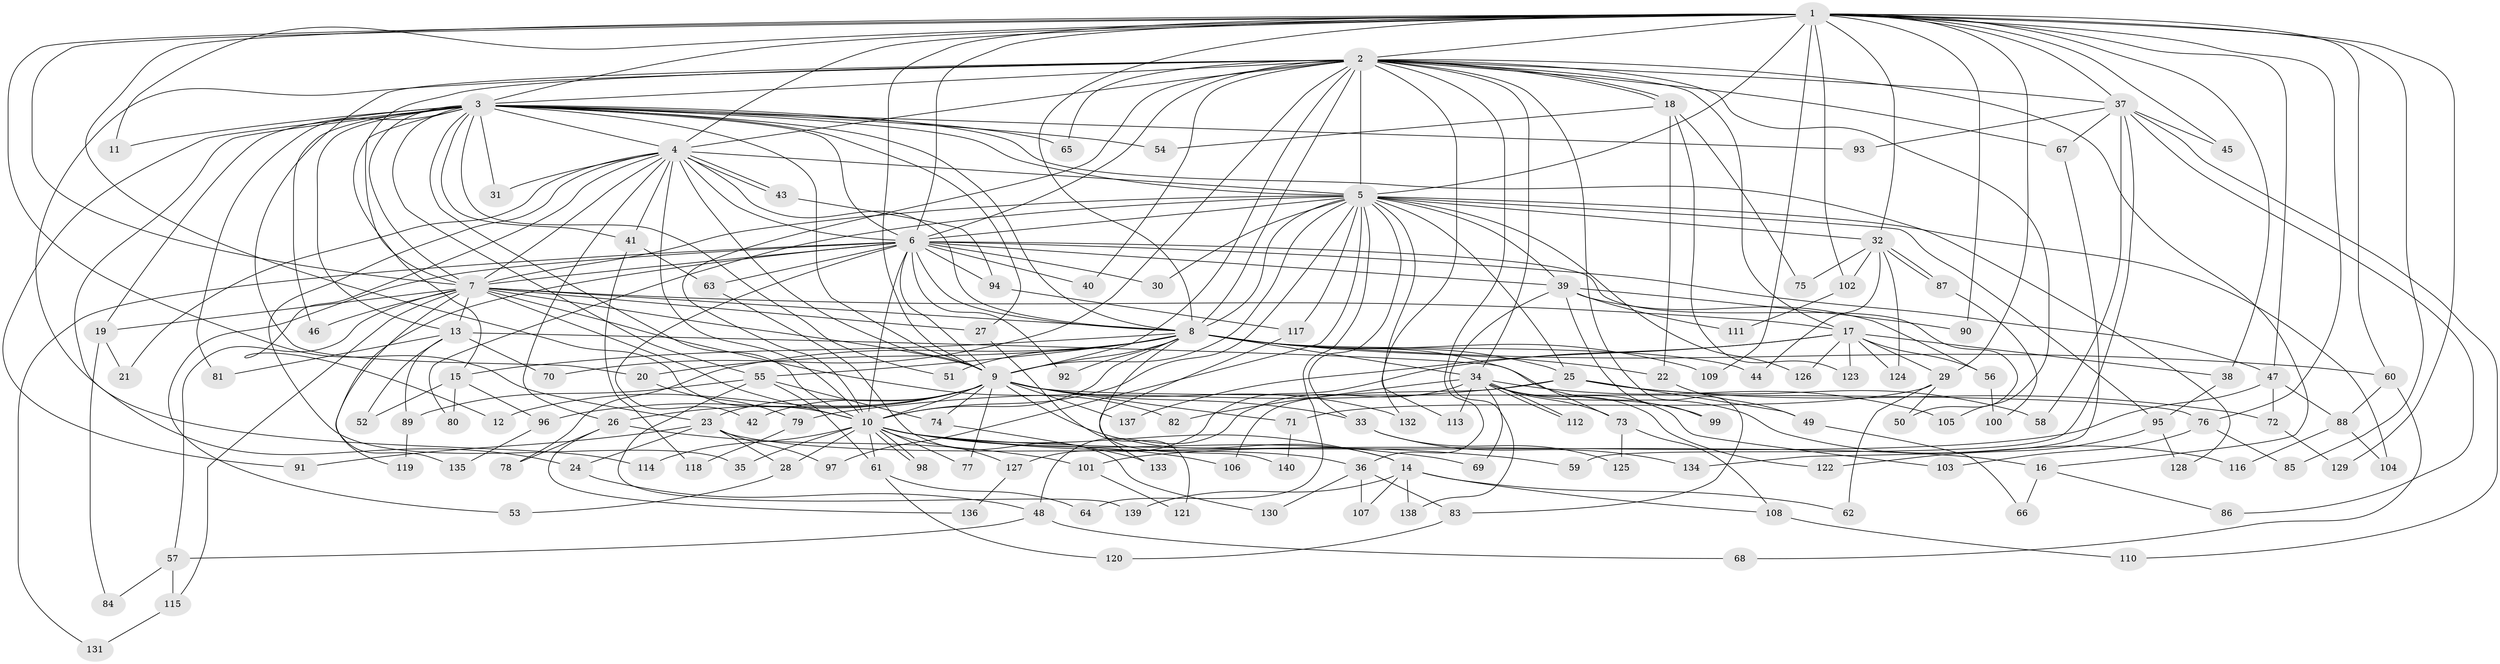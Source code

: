 // Generated by graph-tools (version 1.1) at 2025/49/03/09/25 03:49:32]
// undirected, 140 vertices, 305 edges
graph export_dot {
graph [start="1"]
  node [color=gray90,style=filled];
  1;
  2;
  3;
  4;
  5;
  6;
  7;
  8;
  9;
  10;
  11;
  12;
  13;
  14;
  15;
  16;
  17;
  18;
  19;
  20;
  21;
  22;
  23;
  24;
  25;
  26;
  27;
  28;
  29;
  30;
  31;
  32;
  33;
  34;
  35;
  36;
  37;
  38;
  39;
  40;
  41;
  42;
  43;
  44;
  45;
  46;
  47;
  48;
  49;
  50;
  51;
  52;
  53;
  54;
  55;
  56;
  57;
  58;
  59;
  60;
  61;
  62;
  63;
  64;
  65;
  66;
  67;
  68;
  69;
  70;
  71;
  72;
  73;
  74;
  75;
  76;
  77;
  78;
  79;
  80;
  81;
  82;
  83;
  84;
  85;
  86;
  87;
  88;
  89;
  90;
  91;
  92;
  93;
  94;
  95;
  96;
  97;
  98;
  99;
  100;
  101;
  102;
  103;
  104;
  105;
  106;
  107;
  108;
  109;
  110;
  111;
  112;
  113;
  114;
  115;
  116;
  117;
  118;
  119;
  120;
  121;
  122;
  123;
  124;
  125;
  126;
  127;
  128;
  129;
  130;
  131;
  132;
  133;
  134;
  135;
  136;
  137;
  138;
  139;
  140;
  1 -- 2;
  1 -- 3;
  1 -- 4;
  1 -- 5;
  1 -- 6;
  1 -- 7;
  1 -- 8;
  1 -- 9;
  1 -- 10;
  1 -- 11;
  1 -- 23;
  1 -- 29;
  1 -- 32;
  1 -- 37;
  1 -- 38;
  1 -- 45;
  1 -- 47;
  1 -- 60;
  1 -- 76;
  1 -- 85;
  1 -- 90;
  1 -- 102;
  1 -- 109;
  1 -- 129;
  2 -- 3;
  2 -- 4;
  2 -- 5;
  2 -- 6;
  2 -- 7;
  2 -- 8;
  2 -- 9;
  2 -- 10;
  2 -- 16;
  2 -- 17;
  2 -- 18;
  2 -- 18;
  2 -- 20;
  2 -- 24;
  2 -- 34;
  2 -- 36;
  2 -- 37;
  2 -- 40;
  2 -- 65;
  2 -- 67;
  2 -- 70;
  2 -- 83;
  2 -- 105;
  2 -- 132;
  3 -- 4;
  3 -- 5;
  3 -- 6;
  3 -- 7;
  3 -- 8;
  3 -- 9;
  3 -- 10;
  3 -- 11;
  3 -- 13;
  3 -- 15;
  3 -- 19;
  3 -- 27;
  3 -- 31;
  3 -- 41;
  3 -- 46;
  3 -- 51;
  3 -- 54;
  3 -- 55;
  3 -- 65;
  3 -- 81;
  3 -- 91;
  3 -- 93;
  3 -- 114;
  3 -- 128;
  4 -- 5;
  4 -- 6;
  4 -- 7;
  4 -- 8;
  4 -- 9;
  4 -- 10;
  4 -- 12;
  4 -- 21;
  4 -- 26;
  4 -- 31;
  4 -- 35;
  4 -- 41;
  4 -- 43;
  4 -- 43;
  5 -- 6;
  5 -- 7;
  5 -- 8;
  5 -- 9;
  5 -- 10;
  5 -- 25;
  5 -- 30;
  5 -- 32;
  5 -- 33;
  5 -- 39;
  5 -- 64;
  5 -- 80;
  5 -- 95;
  5 -- 97;
  5 -- 104;
  5 -- 113;
  5 -- 117;
  5 -- 126;
  6 -- 7;
  6 -- 8;
  6 -- 9;
  6 -- 10;
  6 -- 30;
  6 -- 39;
  6 -- 40;
  6 -- 42;
  6 -- 47;
  6 -- 50;
  6 -- 53;
  6 -- 63;
  6 -- 92;
  6 -- 94;
  6 -- 119;
  6 -- 131;
  7 -- 8;
  7 -- 9;
  7 -- 10;
  7 -- 13;
  7 -- 17;
  7 -- 19;
  7 -- 27;
  7 -- 46;
  7 -- 57;
  7 -- 82;
  7 -- 115;
  7 -- 135;
  8 -- 9;
  8 -- 10;
  8 -- 15;
  8 -- 20;
  8 -- 22;
  8 -- 25;
  8 -- 34;
  8 -- 44;
  8 -- 51;
  8 -- 55;
  8 -- 60;
  8 -- 73;
  8 -- 78;
  8 -- 92;
  8 -- 109;
  8 -- 140;
  9 -- 10;
  9 -- 12;
  9 -- 14;
  9 -- 23;
  9 -- 26;
  9 -- 33;
  9 -- 42;
  9 -- 71;
  9 -- 74;
  9 -- 76;
  9 -- 77;
  9 -- 96;
  9 -- 132;
  9 -- 137;
  10 -- 14;
  10 -- 16;
  10 -- 28;
  10 -- 35;
  10 -- 59;
  10 -- 61;
  10 -- 69;
  10 -- 77;
  10 -- 98;
  10 -- 98;
  10 -- 106;
  10 -- 114;
  10 -- 127;
  13 -- 52;
  13 -- 70;
  13 -- 81;
  13 -- 89;
  13 -- 116;
  14 -- 62;
  14 -- 107;
  14 -- 108;
  14 -- 138;
  14 -- 139;
  15 -- 52;
  15 -- 80;
  15 -- 96;
  16 -- 66;
  16 -- 86;
  17 -- 29;
  17 -- 38;
  17 -- 56;
  17 -- 123;
  17 -- 124;
  17 -- 126;
  17 -- 127;
  17 -- 137;
  18 -- 22;
  18 -- 54;
  18 -- 75;
  18 -- 123;
  19 -- 21;
  19 -- 84;
  20 -- 79;
  22 -- 49;
  23 -- 24;
  23 -- 28;
  23 -- 36;
  23 -- 91;
  23 -- 97;
  24 -- 48;
  25 -- 49;
  25 -- 58;
  25 -- 72;
  25 -- 79;
  25 -- 106;
  26 -- 78;
  26 -- 101;
  26 -- 136;
  27 -- 121;
  28 -- 53;
  29 -- 50;
  29 -- 62;
  29 -- 71;
  32 -- 44;
  32 -- 75;
  32 -- 87;
  32 -- 87;
  32 -- 102;
  32 -- 124;
  33 -- 125;
  33 -- 134;
  34 -- 48;
  34 -- 69;
  34 -- 73;
  34 -- 82;
  34 -- 99;
  34 -- 103;
  34 -- 105;
  34 -- 112;
  34 -- 112;
  34 -- 113;
  34 -- 122;
  36 -- 83;
  36 -- 107;
  36 -- 130;
  37 -- 45;
  37 -- 58;
  37 -- 59;
  37 -- 67;
  37 -- 86;
  37 -- 93;
  37 -- 110;
  38 -- 95;
  39 -- 56;
  39 -- 90;
  39 -- 99;
  39 -- 111;
  39 -- 138;
  41 -- 63;
  41 -- 118;
  43 -- 94;
  47 -- 72;
  47 -- 88;
  47 -- 101;
  48 -- 57;
  48 -- 68;
  49 -- 66;
  55 -- 61;
  55 -- 74;
  55 -- 89;
  55 -- 139;
  56 -- 100;
  57 -- 84;
  57 -- 115;
  60 -- 68;
  60 -- 88;
  61 -- 64;
  61 -- 120;
  63 -- 130;
  67 -- 134;
  71 -- 140;
  72 -- 129;
  73 -- 108;
  73 -- 125;
  74 -- 133;
  76 -- 85;
  76 -- 103;
  79 -- 118;
  83 -- 120;
  87 -- 100;
  88 -- 104;
  88 -- 116;
  89 -- 119;
  94 -- 117;
  95 -- 122;
  95 -- 128;
  96 -- 135;
  101 -- 121;
  102 -- 111;
  108 -- 110;
  115 -- 131;
  117 -- 133;
  127 -- 136;
}
